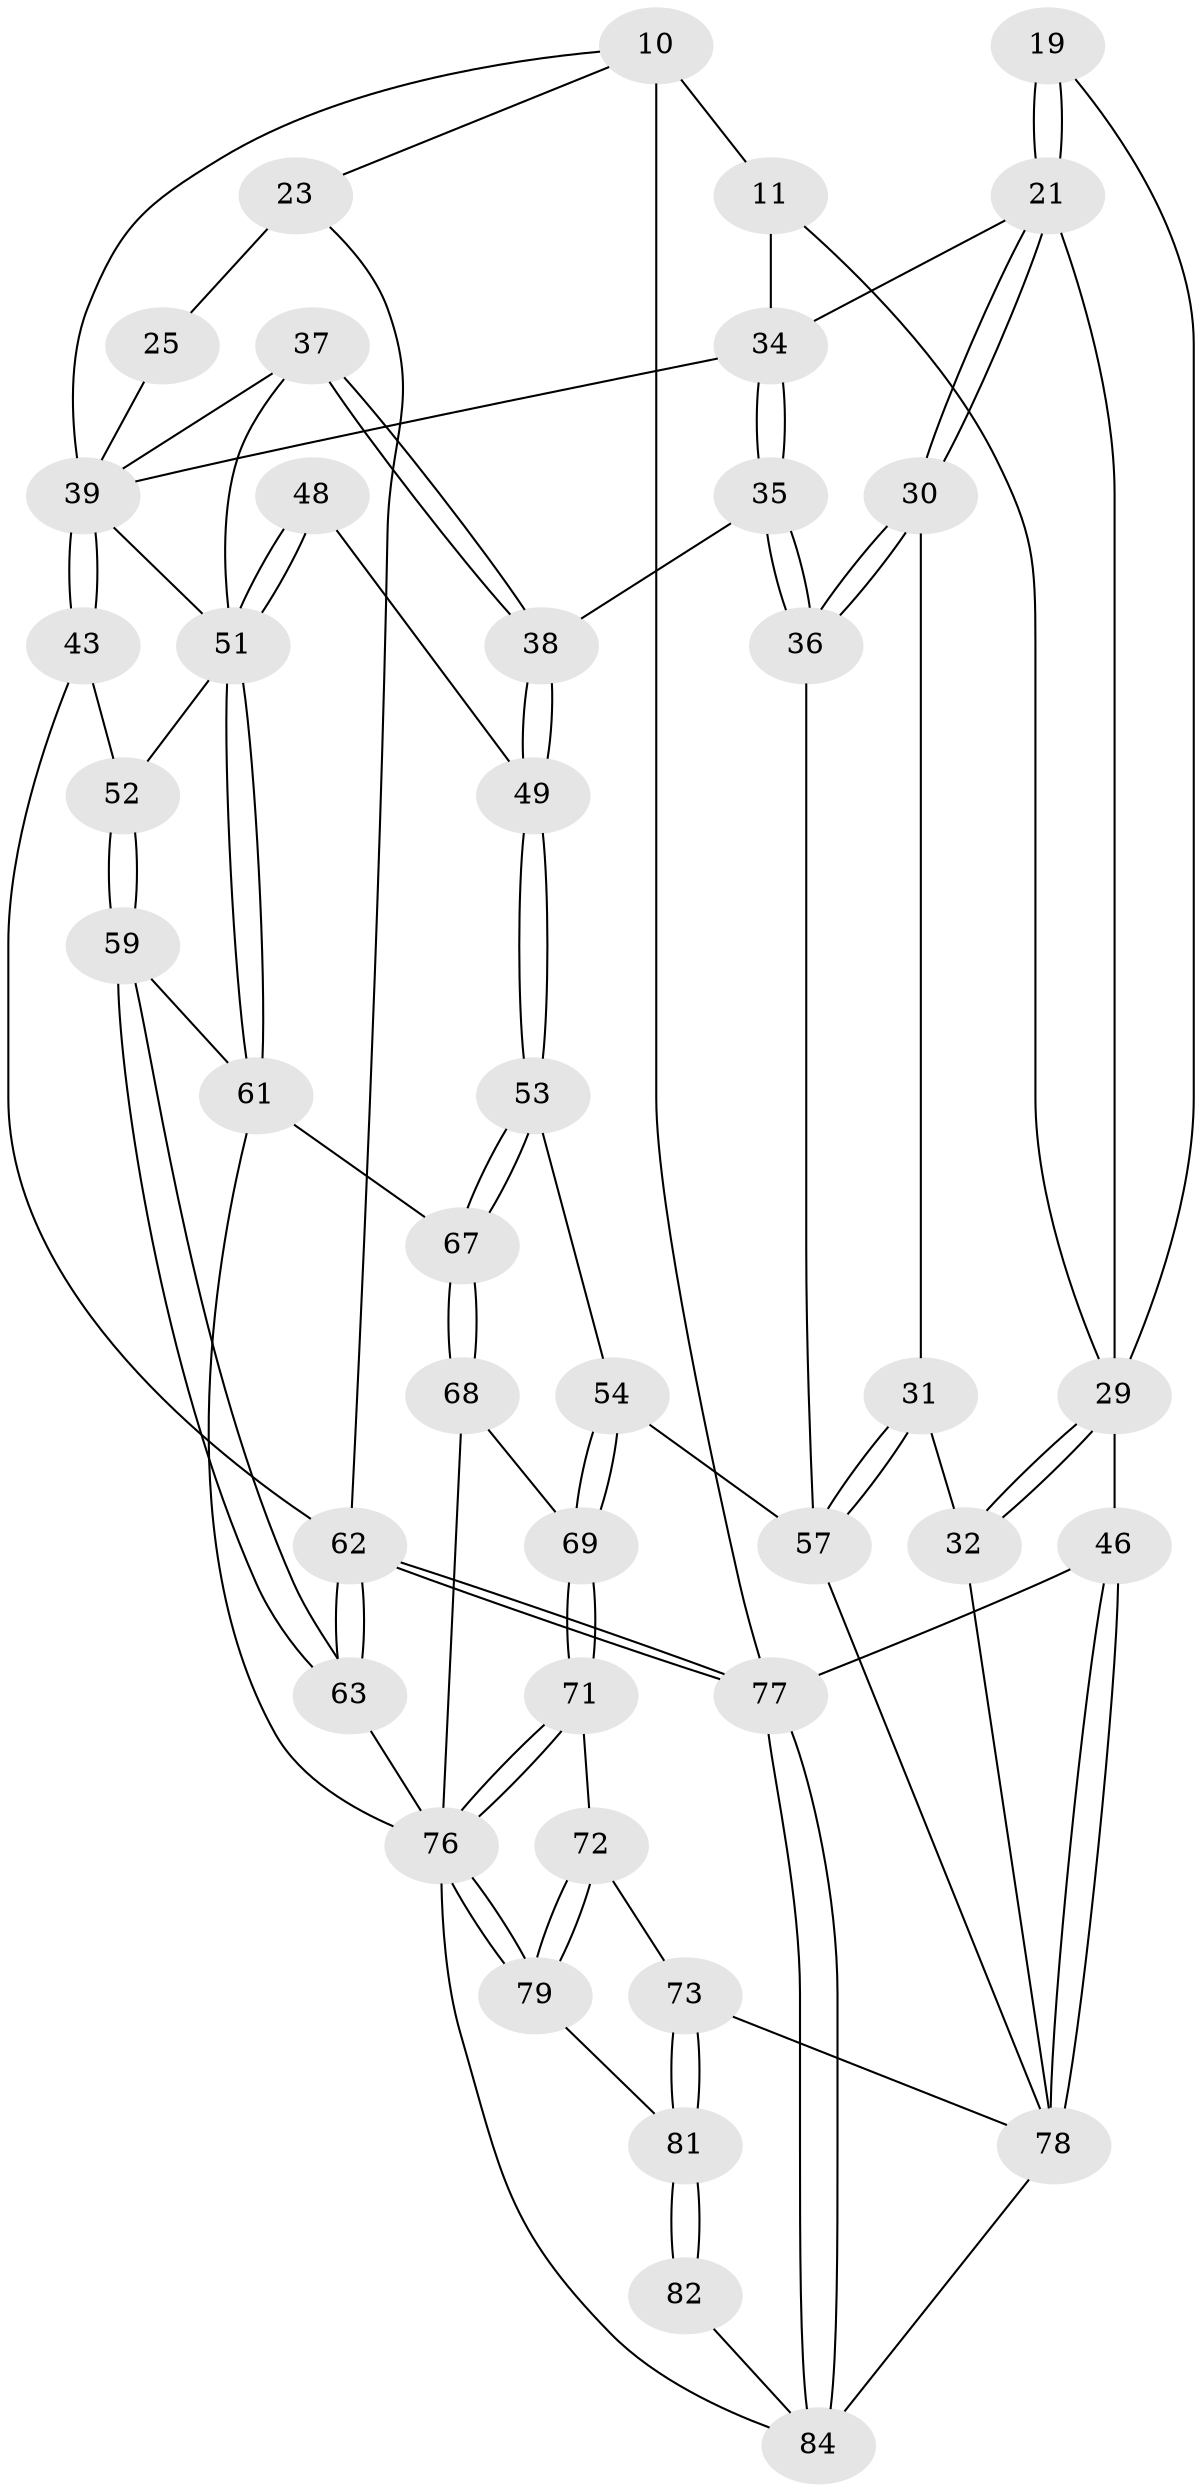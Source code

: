 // original degree distribution, {3: 0.023809523809523808, 4: 0.23809523809523808, 5: 0.5238095238095238, 6: 0.21428571428571427}
// Generated by graph-tools (version 1.1) at 2025/59/03/09/25 04:59:39]
// undirected, 42 vertices, 99 edges
graph export_dot {
graph [start="1"]
  node [color=gray90,style=filled];
  10 [pos="+0.7476965936755506+0.1191889627081343",super="+9+1"];
  11 [pos="+0.5844952307321096+0.20076280911802283",super="+7"];
  19 [pos="+0.33445980605723635+0.2470035821756575"];
  21 [pos="+0.35849844029113853+0.27740474123711323",super="+18+12+13"];
  23 [pos="+1+0.1786746823425408",super="+22"];
  25 [pos="+0.8517512871878667+0.3410385926064906"];
  29 [pos="+0.1465564014624636+0.2589186730153935",super="+20+15+14"];
  30 [pos="+0.34261907723346474+0.44450623503246384"];
  31 [pos="+0.30017024411475374+0.4378983408548288"];
  32 [pos="+0.19661531804964602+0.4161746688880272"];
  34 [pos="+0.5764075631184439+0.2318004221788162",super="+17"];
  35 [pos="+0.4702925331224802+0.44380682817475153"];
  36 [pos="+0.38500983386901266+0.48567707569304003"];
  37 [pos="+0.6575375534548148+0.4134853133573309"];
  38 [pos="+0.5920677628466433+0.4607183191754958"];
  39 [pos="+0.8642590504557769+0.4177978746465597",super="+27+33"];
  43 [pos="+0.8724689187248187+0.4276818152194784"];
  46 [pos="+0+1",super="+4+44"];
  48 [pos="+0.7105315673541391+0.5746883077550635"];
  49 [pos="+0.6254586993420338+0.5462019057467928"];
  51 [pos="+0.7132532518544966+0.5785101751323801",super="+50+41"];
  52 [pos="+0.7935400046985444+0.5917985848890792"];
  53 [pos="+0.5396616480347696+0.6196625020568701"];
  54 [pos="+0.5223867724210033+0.6196143845331167"];
  57 [pos="+0.1880444194538524+0.5845720781623142",super="+56"];
  59 [pos="+0.841952383510993+0.6303378496553664"];
  61 [pos="+0.7069768962677329+0.5975909394512813",super="+60"];
  62 [pos="+1+0.6634488456902207",super="+42+24"];
  63 [pos="+1+0.6713932671321432"];
  67 [pos="+0.5937340009711329+0.6577676756381324"];
  68 [pos="+0.6354359518508601+0.7369266287431717"];
  69 [pos="+0.5603664618217673+0.747169233070127"];
  71 [pos="+0.4752833215558305+0.7868514866943023"];
  72 [pos="+0.41873331734721064+0.7847092209788629"];
  73 [pos="+0.40118555124345273+0.7829546577033707"];
  76 [pos="+0.7019471766925713+0.9083075072481329",super="+75+74"];
  77 [pos="+1+1",super="+3"];
  78 [pos="+0+1",super="+65+64+66+58+45"];
  79 [pos="+0.5871161243344273+0.9251187478553248"];
  81 [pos="+0.44956372284631246+0.9007654911246686",super="+80"];
  82 [pos="+0.42342371264802414+1"];
  84 [pos="+0.9020738332921753+1",super="+83"];
  10 -- 11 [weight=2];
  10 -- 77;
  10 -- 23;
  10 -- 39;
  11 -- 29;
  11 -- 34;
  19 -- 21 [weight=2];
  19 -- 21;
  19 -- 29;
  21 -- 30;
  21 -- 30;
  21 -- 29 [weight=2];
  21 -- 34;
  23 -- 25 [weight=2];
  23 -- 62;
  25 -- 39;
  29 -- 32;
  29 -- 32;
  29 -- 46 [weight=3];
  30 -- 31;
  30 -- 36;
  30 -- 36;
  31 -- 32;
  31 -- 57;
  31 -- 57;
  32 -- 78;
  34 -- 35;
  34 -- 35;
  34 -- 39;
  35 -- 36;
  35 -- 36;
  35 -- 38;
  36 -- 57;
  37 -- 38;
  37 -- 38;
  37 -- 51;
  37 -- 39;
  38 -- 49;
  38 -- 49;
  39 -- 43;
  39 -- 43;
  39 -- 51;
  43 -- 52;
  43 -- 62;
  46 -- 78 [weight=4];
  46 -- 78;
  46 -- 77 [weight=2];
  48 -- 49;
  48 -- 51 [weight=2];
  48 -- 51;
  49 -- 53;
  49 -- 53;
  51 -- 61;
  51 -- 61;
  51 -- 52;
  52 -- 59;
  52 -- 59;
  53 -- 54;
  53 -- 67;
  53 -- 67;
  54 -- 69;
  54 -- 69;
  54 -- 57;
  57 -- 78 [weight=2];
  59 -- 63;
  59 -- 63;
  59 -- 61;
  61 -- 67;
  61 -- 76;
  62 -- 63;
  62 -- 63;
  62 -- 77 [weight=2];
  62 -- 77;
  63 -- 76;
  67 -- 68;
  67 -- 68;
  68 -- 69;
  68 -- 76;
  69 -- 71;
  69 -- 71;
  71 -- 72;
  71 -- 76;
  71 -- 76;
  72 -- 73;
  72 -- 79;
  72 -- 79;
  73 -- 81;
  73 -- 81;
  73 -- 78;
  76 -- 79;
  76 -- 79;
  76 -- 84;
  77 -- 84;
  77 -- 84;
  78 -- 84;
  79 -- 81;
  81 -- 82 [weight=2];
  81 -- 82;
  82 -- 84;
}

